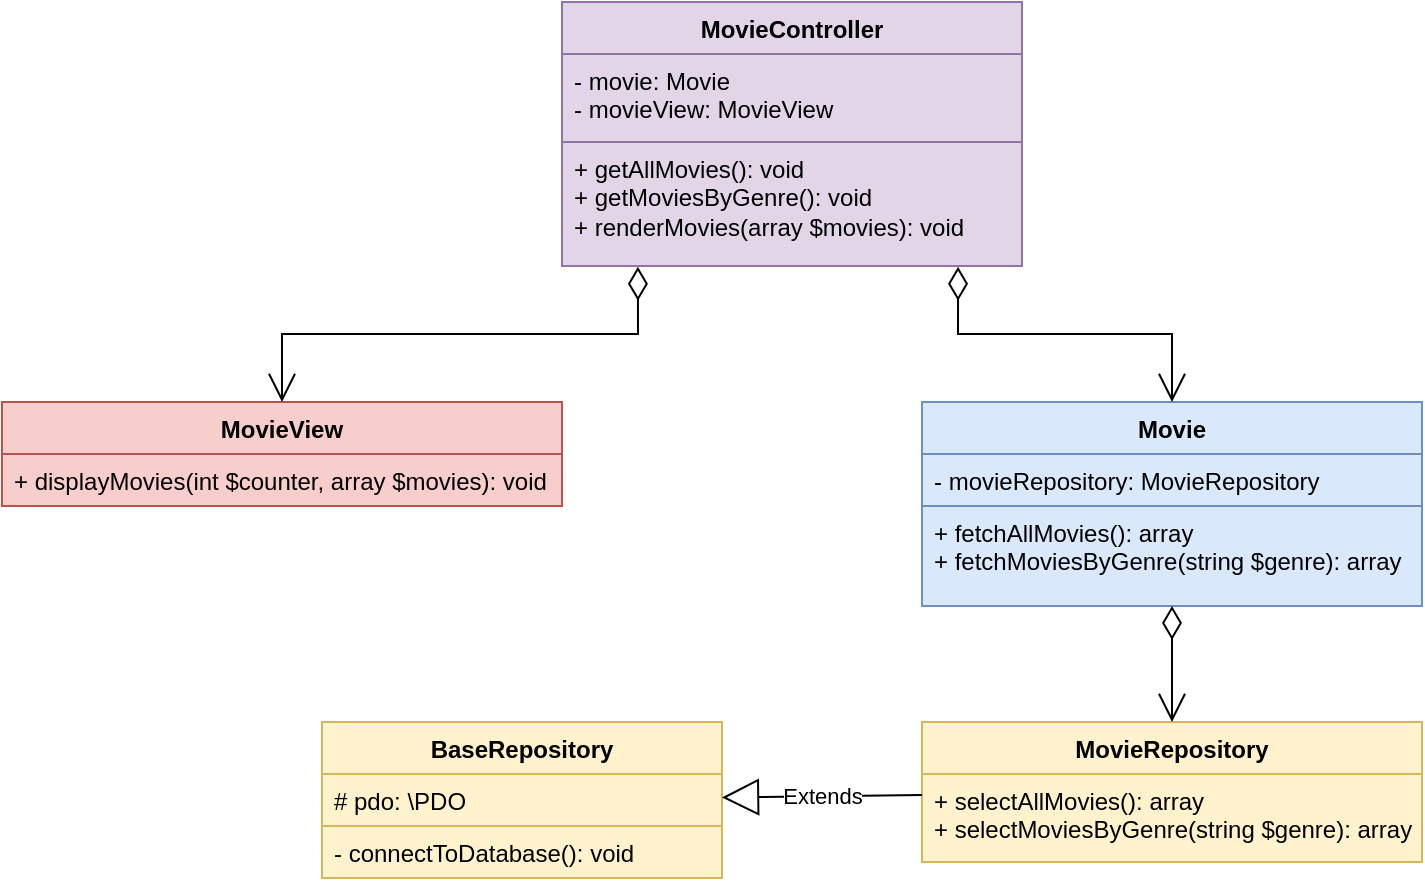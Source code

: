 <mxfile version="24.7.5">
  <diagram name="Page-1" id="3qUfpY3sj4-nOYXtJg9Z">
    <mxGraphModel dx="1038" dy="623" grid="1" gridSize="10" guides="1" tooltips="1" connect="1" arrows="1" fold="1" page="1" pageScale="1" pageWidth="1000" pageHeight="600" math="0" shadow="0">
      <root>
        <mxCell id="0" />
        <mxCell id="1" parent="0" />
        <mxCell id="p_DsZ0PAgqT8IXs-pH61-1" value="BaseRepository" style="swimlane;fontStyle=1;align=center;verticalAlign=top;childLayout=stackLayout;horizontal=1;startSize=26;horizontalStack=0;resizeParent=1;resizeParentMax=0;resizeLast=0;collapsible=1;marginBottom=0;whiteSpace=wrap;html=1;fillColor=#fff2cc;strokeColor=#d6b656;" vertex="1" parent="1">
          <mxGeometry x="280" y="400" width="200" height="78" as="geometry" />
        </mxCell>
        <mxCell id="p_DsZ0PAgqT8IXs-pH61-2" value="# pdo: \PDO" style="text;strokeColor=#d6b656;fillColor=#fff2cc;align=left;verticalAlign=top;spacingLeft=4;spacingRight=4;overflow=hidden;rotatable=0;points=[[0,0.5],[1,0.5]];portConstraint=eastwest;whiteSpace=wrap;html=1;" vertex="1" parent="p_DsZ0PAgqT8IXs-pH61-1">
          <mxGeometry y="26" width="200" height="26" as="geometry" />
        </mxCell>
        <mxCell id="p_DsZ0PAgqT8IXs-pH61-4" value="- connectToDatabase(): void" style="text;strokeColor=#d6b656;fillColor=#fff2cc;align=left;verticalAlign=top;spacingLeft=4;spacingRight=4;overflow=hidden;rotatable=0;points=[[0,0.5],[1,0.5]];portConstraint=eastwest;whiteSpace=wrap;html=1;" vertex="1" parent="p_DsZ0PAgqT8IXs-pH61-1">
          <mxGeometry y="52" width="200" height="26" as="geometry" />
        </mxCell>
        <mxCell id="p_DsZ0PAgqT8IXs-pH61-9" value="MovieController" style="swimlane;fontStyle=1;align=center;verticalAlign=top;childLayout=stackLayout;horizontal=1;startSize=26;horizontalStack=0;resizeParent=1;resizeParentMax=0;resizeLast=0;collapsible=1;marginBottom=0;whiteSpace=wrap;html=1;fillColor=#e1d5e7;strokeColor=#9673a6;" vertex="1" parent="1">
          <mxGeometry x="400" y="40" width="230" height="132" as="geometry" />
        </mxCell>
        <mxCell id="p_DsZ0PAgqT8IXs-pH61-10" value="- movie: Movie&lt;div&gt;- movieView: MovieView&lt;/div&gt;" style="text;strokeColor=#9673a6;fillColor=#e1d5e7;align=left;verticalAlign=top;spacingLeft=4;spacingRight=4;overflow=hidden;rotatable=0;points=[[0,0.5],[1,0.5]];portConstraint=eastwest;whiteSpace=wrap;html=1;" vertex="1" parent="p_DsZ0PAgqT8IXs-pH61-9">
          <mxGeometry y="26" width="230" height="44" as="geometry" />
        </mxCell>
        <mxCell id="p_DsZ0PAgqT8IXs-pH61-12" value="+ getAllMovies(): void&lt;div&gt;+ getMoviesByGenre(): void&lt;/div&gt;&lt;div&gt;+ renderMovies(array $movies): void&lt;/div&gt;" style="text;strokeColor=#9673a6;fillColor=#e1d5e7;align=left;verticalAlign=top;spacingLeft=4;spacingRight=4;overflow=hidden;rotatable=0;points=[[0,0.5],[1,0.5]];portConstraint=eastwest;whiteSpace=wrap;html=1;" vertex="1" parent="p_DsZ0PAgqT8IXs-pH61-9">
          <mxGeometry y="70" width="230" height="62" as="geometry" />
        </mxCell>
        <mxCell id="p_DsZ0PAgqT8IXs-pH61-13" value="Movie" style="swimlane;fontStyle=1;align=center;verticalAlign=top;childLayout=stackLayout;horizontal=1;startSize=26;horizontalStack=0;resizeParent=1;resizeParentMax=0;resizeLast=0;collapsible=1;marginBottom=0;whiteSpace=wrap;html=1;fillColor=#dae8fc;strokeColor=#6c8ebf;" vertex="1" parent="1">
          <mxGeometry x="580" y="240" width="250" height="102" as="geometry" />
        </mxCell>
        <mxCell id="p_DsZ0PAgqT8IXs-pH61-14" value="- movieRepository: MovieRepository" style="text;strokeColor=#6c8ebf;fillColor=#dae8fc;align=left;verticalAlign=top;spacingLeft=4;spacingRight=4;overflow=hidden;rotatable=0;points=[[0,0.5],[1,0.5]];portConstraint=eastwest;whiteSpace=wrap;html=1;" vertex="1" parent="p_DsZ0PAgqT8IXs-pH61-13">
          <mxGeometry y="26" width="250" height="26" as="geometry" />
        </mxCell>
        <mxCell id="p_DsZ0PAgqT8IXs-pH61-16" value="+ fetchAllMovies(): array&lt;div&gt;+ fetchMoviesByGenre(string $genre): array&lt;/div&gt;" style="text;strokeColor=#6c8ebf;fillColor=#dae8fc;align=left;verticalAlign=top;spacingLeft=4;spacingRight=4;overflow=hidden;rotatable=0;points=[[0,0.5],[1,0.5]];portConstraint=eastwest;whiteSpace=wrap;html=1;" vertex="1" parent="p_DsZ0PAgqT8IXs-pH61-13">
          <mxGeometry y="52" width="250" height="50" as="geometry" />
        </mxCell>
        <mxCell id="p_DsZ0PAgqT8IXs-pH61-18" value="MovieRepository" style="swimlane;fontStyle=1;align=center;verticalAlign=top;childLayout=stackLayout;horizontal=1;startSize=26;horizontalStack=0;resizeParent=1;resizeParentMax=0;resizeLast=0;collapsible=1;marginBottom=0;whiteSpace=wrap;html=1;fillColor=#fff2cc;strokeColor=#d6b656;" vertex="1" parent="1">
          <mxGeometry x="580" y="400" width="250" height="70" as="geometry" />
        </mxCell>
        <mxCell id="p_DsZ0PAgqT8IXs-pH61-21" value="+ selectAllMovies(): array&lt;div&gt;+ selectMoviesByGenre(string $genre): array&lt;/div&gt;" style="text;strokeColor=#d6b656;fillColor=#fff2cc;align=left;verticalAlign=top;spacingLeft=4;spacingRight=4;overflow=hidden;rotatable=0;points=[[0,0.5],[1,0.5]];portConstraint=eastwest;whiteSpace=wrap;html=1;" vertex="1" parent="p_DsZ0PAgqT8IXs-pH61-18">
          <mxGeometry y="26" width="250" height="44" as="geometry" />
        </mxCell>
        <mxCell id="p_DsZ0PAgqT8IXs-pH61-22" value="MovieView" style="swimlane;fontStyle=1;align=center;verticalAlign=top;childLayout=stackLayout;horizontal=1;startSize=26;horizontalStack=0;resizeParent=1;resizeParentMax=0;resizeLast=0;collapsible=1;marginBottom=0;whiteSpace=wrap;html=1;fillColor=#f8cecc;strokeColor=#b85450;" vertex="1" parent="1">
          <mxGeometry x="120" y="240" width="280" height="52" as="geometry" />
        </mxCell>
        <mxCell id="p_DsZ0PAgqT8IXs-pH61-25" value="+ displayMovies(int $counter, array $movies): void" style="text;strokeColor=#b85450;fillColor=#f8cecc;align=left;verticalAlign=top;spacingLeft=4;spacingRight=4;overflow=hidden;rotatable=0;points=[[0,0.5],[1,0.5]];portConstraint=eastwest;whiteSpace=wrap;html=1;" vertex="1" parent="p_DsZ0PAgqT8IXs-pH61-22">
          <mxGeometry y="26" width="280" height="26" as="geometry" />
        </mxCell>
        <mxCell id="p_DsZ0PAgqT8IXs-pH61-26" value="Extends" style="endArrow=block;endSize=16;endFill=0;html=1;rounded=0;" edge="1" parent="1" source="p_DsZ0PAgqT8IXs-pH61-18" target="p_DsZ0PAgqT8IXs-pH61-1">
          <mxGeometry width="160" relative="1" as="geometry">
            <mxPoint x="420" y="320" as="sourcePoint" />
            <mxPoint x="580" y="320" as="targetPoint" />
          </mxGeometry>
        </mxCell>
        <mxCell id="p_DsZ0PAgqT8IXs-pH61-27" value="" style="endArrow=open;html=1;endSize=12;startArrow=diamondThin;startSize=14;startFill=0;edgeStyle=orthogonalEdgeStyle;align=left;verticalAlign=bottom;rounded=0;entryX=0.5;entryY=0;entryDx=0;entryDy=0;exitX=0.5;exitY=1;exitDx=0;exitDy=0;" edge="1" parent="1" source="p_DsZ0PAgqT8IXs-pH61-13" target="p_DsZ0PAgqT8IXs-pH61-18">
          <mxGeometry x="-1" y="3" relative="1" as="geometry">
            <mxPoint x="610" y="360" as="sourcePoint" />
            <mxPoint x="800" y="370" as="targetPoint" />
          </mxGeometry>
        </mxCell>
        <mxCell id="p_DsZ0PAgqT8IXs-pH61-28" value="" style="endArrow=open;html=1;endSize=12;startArrow=diamondThin;startSize=14;startFill=0;edgeStyle=orthogonalEdgeStyle;align=left;verticalAlign=bottom;rounded=0;entryX=0.5;entryY=0;entryDx=0;entryDy=0;exitX=0.861;exitY=1.006;exitDx=0;exitDy=0;exitPerimeter=0;" edge="1" parent="1" source="p_DsZ0PAgqT8IXs-pH61-12" target="p_DsZ0PAgqT8IXs-pH61-13">
          <mxGeometry x="-1" y="3" relative="1" as="geometry">
            <mxPoint x="600" y="180" as="sourcePoint" />
            <mxPoint x="460" y="340" as="targetPoint" />
          </mxGeometry>
        </mxCell>
        <mxCell id="p_DsZ0PAgqT8IXs-pH61-29" value="" style="endArrow=open;html=1;endSize=12;startArrow=diamondThin;startSize=14;startFill=0;edgeStyle=orthogonalEdgeStyle;align=left;verticalAlign=bottom;rounded=0;entryX=0.5;entryY=0;entryDx=0;entryDy=0;exitX=0.165;exitY=1.006;exitDx=0;exitDy=0;exitPerimeter=0;" edge="1" parent="1" source="p_DsZ0PAgqT8IXs-pH61-12" target="p_DsZ0PAgqT8IXs-pH61-22">
          <mxGeometry x="-1" y="3" relative="1" as="geometry">
            <mxPoint x="400" y="170" as="sourcePoint" />
            <mxPoint x="420" y="342" as="targetPoint" />
          </mxGeometry>
        </mxCell>
      </root>
    </mxGraphModel>
  </diagram>
</mxfile>

